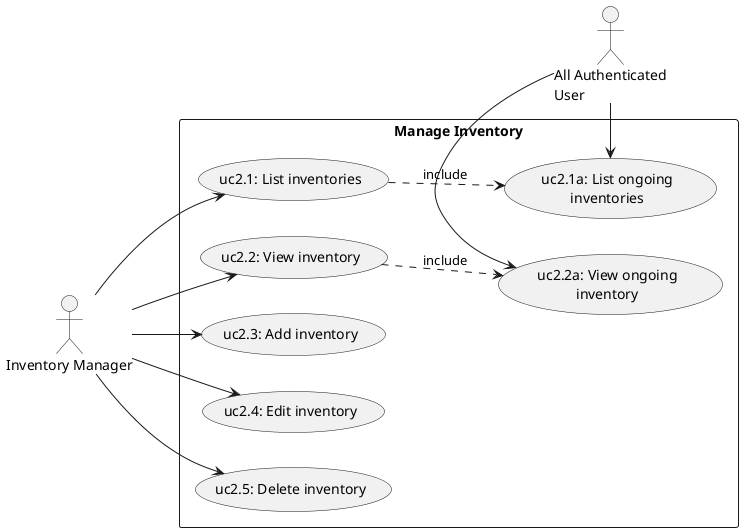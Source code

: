 
@startuml uc2_inventory.png

   ' Manage inventory
   ' ----------------

   left to right direction
   actor "Inventory Manager" as Inventory
   actor "All Authenticated\nUser" as User


   rectangle "Manage Inventory" {
      (uc2.1: List inventories)  as (uc2.1)
      (uc2.1a: List ongoing\ninventories)  as (uc2.1a)
      (uc2.2: View inventory)  as (uc2.2)
      (uc2.2a: View ongoing\ninventory)  as (uc2.2a)
      (uc2.3: Add inventory)    as (uc2.3)
      (uc2.4: Edit inventory) as (uc2.4)
      (uc2.5: Delete inventory) as (uc2.5)

      (uc2.1) ..> (uc2.1a) : include
      (uc2.2) ..> (uc2.2a) : include

      Inventory --> (uc2.1)
      Inventory --> (uc2.2)
      Inventory --> (uc2.3)
      Inventory --> (uc2.4)
      Inventory --> (uc2.5)


      User  -left-> (uc2.1a)
      User  -left-> (uc2.2a)


   }
   

@enduml

